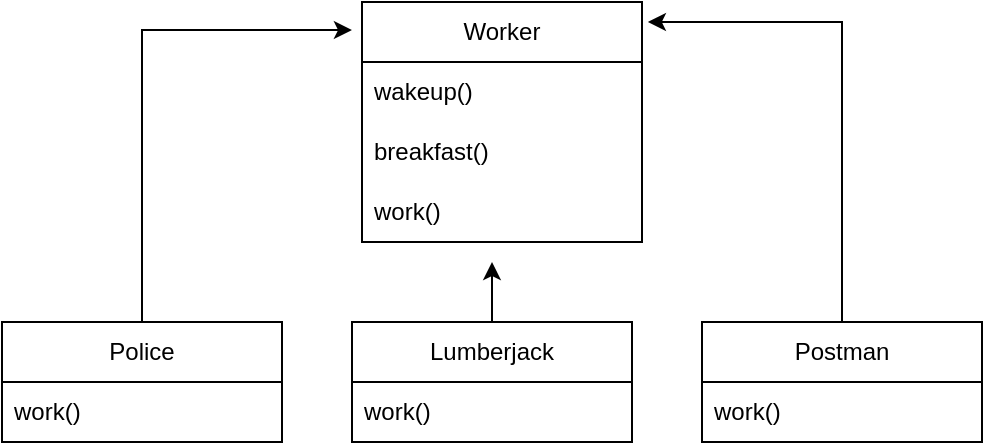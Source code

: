 <mxfile version="24.5.3" type="device">
  <diagram name="Page-1" id="qrt6GvkAO2JuGJuUoUR9">
    <mxGraphModel dx="1242" dy="907" grid="1" gridSize="10" guides="1" tooltips="1" connect="1" arrows="1" fold="1" page="1" pageScale="1" pageWidth="850" pageHeight="1100" math="0" shadow="0">
      <root>
        <mxCell id="0" />
        <mxCell id="1" parent="0" />
        <mxCell id="mPm2TqKACP42BbneODRU-1" value="Worker" style="swimlane;fontStyle=0;childLayout=stackLayout;horizontal=1;startSize=30;horizontalStack=0;resizeParent=1;resizeParentMax=0;resizeLast=0;collapsible=1;marginBottom=0;whiteSpace=wrap;html=1;" vertex="1" parent="1">
          <mxGeometry x="360" y="120" width="140" height="120" as="geometry" />
        </mxCell>
        <mxCell id="mPm2TqKACP42BbneODRU-2" value="wakeup()" style="text;strokeColor=none;fillColor=none;align=left;verticalAlign=middle;spacingLeft=4;spacingRight=4;overflow=hidden;points=[[0,0.5],[1,0.5]];portConstraint=eastwest;rotatable=0;whiteSpace=wrap;html=1;" vertex="1" parent="mPm2TqKACP42BbneODRU-1">
          <mxGeometry y="30" width="140" height="30" as="geometry" />
        </mxCell>
        <mxCell id="mPm2TqKACP42BbneODRU-3" value="breakfast()" style="text;strokeColor=none;fillColor=none;align=left;verticalAlign=middle;spacingLeft=4;spacingRight=4;overflow=hidden;points=[[0,0.5],[1,0.5]];portConstraint=eastwest;rotatable=0;whiteSpace=wrap;html=1;" vertex="1" parent="mPm2TqKACP42BbneODRU-1">
          <mxGeometry y="60" width="140" height="30" as="geometry" />
        </mxCell>
        <mxCell id="mPm2TqKACP42BbneODRU-4" value="work()" style="text;strokeColor=none;fillColor=none;align=left;verticalAlign=middle;spacingLeft=4;spacingRight=4;overflow=hidden;points=[[0,0.5],[1,0.5]];portConstraint=eastwest;rotatable=0;whiteSpace=wrap;html=1;" vertex="1" parent="mPm2TqKACP42BbneODRU-1">
          <mxGeometry y="90" width="140" height="30" as="geometry" />
        </mxCell>
        <mxCell id="mPm2TqKACP42BbneODRU-5" value="Police" style="swimlane;fontStyle=0;childLayout=stackLayout;horizontal=1;startSize=30;horizontalStack=0;resizeParent=1;resizeParentMax=0;resizeLast=0;collapsible=1;marginBottom=0;whiteSpace=wrap;html=1;" vertex="1" parent="1">
          <mxGeometry x="180" y="280" width="140" height="60" as="geometry" />
        </mxCell>
        <mxCell id="mPm2TqKACP42BbneODRU-8" value="work()" style="text;strokeColor=none;fillColor=none;align=left;verticalAlign=middle;spacingLeft=4;spacingRight=4;overflow=hidden;points=[[0,0.5],[1,0.5]];portConstraint=eastwest;rotatable=0;whiteSpace=wrap;html=1;" vertex="1" parent="mPm2TqKACP42BbneODRU-5">
          <mxGeometry y="30" width="140" height="30" as="geometry" />
        </mxCell>
        <mxCell id="mPm2TqKACP42BbneODRU-14" style="edgeStyle=orthogonalEdgeStyle;rounded=0;orthogonalLoop=1;jettySize=auto;html=1;" edge="1" parent="1" source="mPm2TqKACP42BbneODRU-9">
          <mxGeometry relative="1" as="geometry">
            <mxPoint x="425" y="250" as="targetPoint" />
          </mxGeometry>
        </mxCell>
        <mxCell id="mPm2TqKACP42BbneODRU-9" value="Lumberjack" style="swimlane;fontStyle=0;childLayout=stackLayout;horizontal=1;startSize=30;horizontalStack=0;resizeParent=1;resizeParentMax=0;resizeLast=0;collapsible=1;marginBottom=0;whiteSpace=wrap;html=1;" vertex="1" parent="1">
          <mxGeometry x="355" y="280" width="140" height="60" as="geometry" />
        </mxCell>
        <mxCell id="mPm2TqKACP42BbneODRU-10" value="work()" style="text;strokeColor=none;fillColor=none;align=left;verticalAlign=middle;spacingLeft=4;spacingRight=4;overflow=hidden;points=[[0,0.5],[1,0.5]];portConstraint=eastwest;rotatable=0;whiteSpace=wrap;html=1;" vertex="1" parent="mPm2TqKACP42BbneODRU-9">
          <mxGeometry y="30" width="140" height="30" as="geometry" />
        </mxCell>
        <mxCell id="mPm2TqKACP42BbneODRU-11" value="Postman" style="swimlane;fontStyle=0;childLayout=stackLayout;horizontal=1;startSize=30;horizontalStack=0;resizeParent=1;resizeParentMax=0;resizeLast=0;collapsible=1;marginBottom=0;whiteSpace=wrap;html=1;" vertex="1" parent="1">
          <mxGeometry x="530" y="280" width="140" height="60" as="geometry" />
        </mxCell>
        <mxCell id="mPm2TqKACP42BbneODRU-12" value="work()" style="text;strokeColor=none;fillColor=none;align=left;verticalAlign=middle;spacingLeft=4;spacingRight=4;overflow=hidden;points=[[0,0.5],[1,0.5]];portConstraint=eastwest;rotatable=0;whiteSpace=wrap;html=1;" vertex="1" parent="mPm2TqKACP42BbneODRU-11">
          <mxGeometry y="30" width="140" height="30" as="geometry" />
        </mxCell>
        <mxCell id="mPm2TqKACP42BbneODRU-13" style="edgeStyle=orthogonalEdgeStyle;rounded=0;orthogonalLoop=1;jettySize=auto;html=1;entryX=-0.036;entryY=0.117;entryDx=0;entryDy=0;entryPerimeter=0;" edge="1" parent="1" source="mPm2TqKACP42BbneODRU-5" target="mPm2TqKACP42BbneODRU-1">
          <mxGeometry relative="1" as="geometry">
            <Array as="points">
              <mxPoint x="250" y="134" />
            </Array>
          </mxGeometry>
        </mxCell>
        <mxCell id="mPm2TqKACP42BbneODRU-15" style="edgeStyle=orthogonalEdgeStyle;rounded=0;orthogonalLoop=1;jettySize=auto;html=1;entryX=1.021;entryY=0.083;entryDx=0;entryDy=0;entryPerimeter=0;" edge="1" parent="1" source="mPm2TqKACP42BbneODRU-11" target="mPm2TqKACP42BbneODRU-1">
          <mxGeometry relative="1" as="geometry">
            <Array as="points">
              <mxPoint x="600" y="130" />
            </Array>
          </mxGeometry>
        </mxCell>
      </root>
    </mxGraphModel>
  </diagram>
</mxfile>
